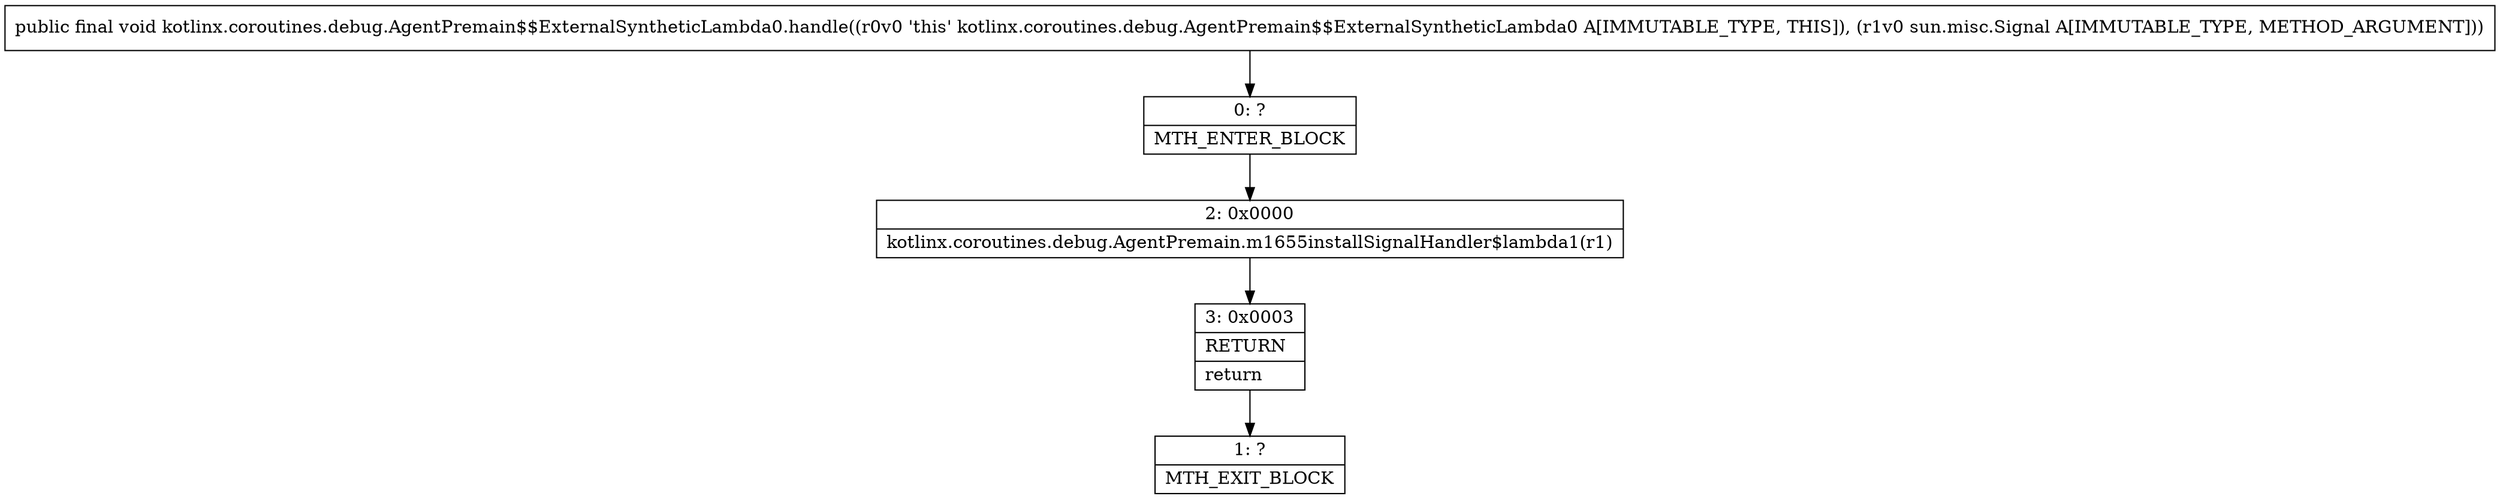 digraph "CFG forkotlinx.coroutines.debug.AgentPremain$$ExternalSyntheticLambda0.handle(Lsun\/misc\/Signal;)V" {
Node_0 [shape=record,label="{0\:\ ?|MTH_ENTER_BLOCK\l}"];
Node_2 [shape=record,label="{2\:\ 0x0000|kotlinx.coroutines.debug.AgentPremain.m1655installSignalHandler$lambda1(r1)\l}"];
Node_3 [shape=record,label="{3\:\ 0x0003|RETURN\l|return\l}"];
Node_1 [shape=record,label="{1\:\ ?|MTH_EXIT_BLOCK\l}"];
MethodNode[shape=record,label="{public final void kotlinx.coroutines.debug.AgentPremain$$ExternalSyntheticLambda0.handle((r0v0 'this' kotlinx.coroutines.debug.AgentPremain$$ExternalSyntheticLambda0 A[IMMUTABLE_TYPE, THIS]), (r1v0 sun.misc.Signal A[IMMUTABLE_TYPE, METHOD_ARGUMENT])) }"];
MethodNode -> Node_0;Node_0 -> Node_2;
Node_2 -> Node_3;
Node_3 -> Node_1;
}

